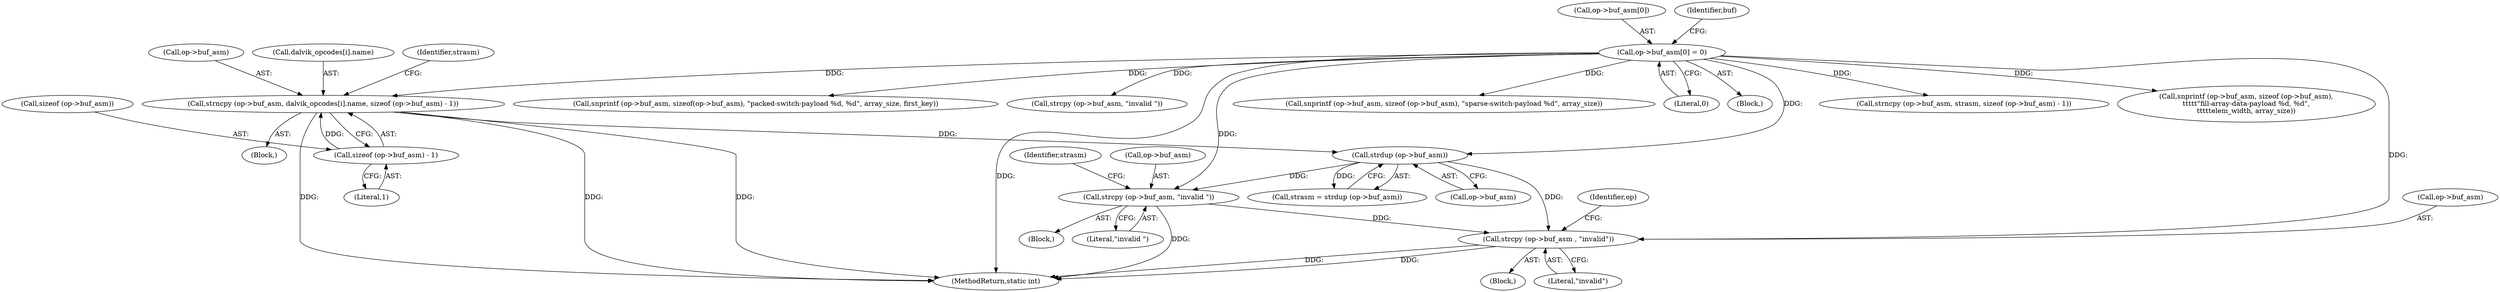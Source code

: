 digraph "0_radare2_f41e941341e44aa86edd4483c4487ec09a074257@API" {
"1002120" [label="(Call,strcpy (op->buf_asm, \"invalid \"))"];
"1000159" [label="(Call,op->buf_asm[0] = 0)"];
"1000377" [label="(Call,strdup (op->buf_asm))"];
"1000360" [label="(Call,strncpy (op->buf_asm, dalvik_opcodes[i].name, sizeof (op->buf_asm) - 1))"];
"1000369" [label="(Call,sizeof (op->buf_asm) - 1)"];
"1002161" [label="(Call,strcpy (op->buf_asm , \"invalid\"))"];
"1002202" [label="(MethodReturn,static int)"];
"1000160" [label="(Call,op->buf_asm[0])"];
"1000394" [label="(Block,)"];
"1000216" [label="(Call,snprintf (op->buf_asm, sizeof(op->buf_asm), \"packed-switch-payload %d, %d\", array_size, first_key))"];
"1000360" [label="(Call,strncpy (op->buf_asm, dalvik_opcodes[i].name, sizeof (op->buf_asm) - 1))"];
"1002121" [label="(Call,op->buf_asm)"];
"1002172" [label="(Call,strcpy (op->buf_asm, \"invalid \"))"];
"1002161" [label="(Call,strcpy (op->buf_asm , \"invalid\"))"];
"1000255" [label="(Call,snprintf (op->buf_asm, sizeof (op->buf_asm), \"sparse-switch-payload %d\", array_size))"];
"1002165" [label="(Literal,\"invalid\")"];
"1002162" [label="(Call,op->buf_asm)"];
"1000359" [label="(Block,)"];
"1002124" [label="(Literal,\"invalid \")"];
"1002126" [label="(Identifier,strasm)"];
"1000375" [label="(Call,strasm = strdup (op->buf_asm))"];
"1000169" [label="(Identifier,buf)"];
"1000131" [label="(Block,)"];
"1000378" [label="(Call,op->buf_asm)"];
"1000376" [label="(Identifier,strasm)"];
"1002136" [label="(Call,strncpy (op->buf_asm, strasm, sizeof (op->buf_asm) - 1))"];
"1000369" [label="(Call,sizeof (op->buf_asm) - 1)"];
"1000321" [label="(Call,snprintf (op->buf_asm, sizeof (op->buf_asm),\n\t\t\t\t\t\"fill-array-data-payload %d, %d\",\n\t\t\t\t\telem_width, array_size))"];
"1000159" [label="(Call,op->buf_asm[0] = 0)"];
"1000370" [label="(Call,sizeof (op->buf_asm))"];
"1000374" [label="(Literal,1)"];
"1000377" [label="(Call,strdup (op->buf_asm))"];
"1002160" [label="(Block,)"];
"1000361" [label="(Call,op->buf_asm)"];
"1000165" [label="(Literal,0)"];
"1002120" [label="(Call,strcpy (op->buf_asm, \"invalid \"))"];
"1000364" [label="(Call,dalvik_opcodes[i].name)"];
"1002187" [label="(Identifier,op)"];
"1002120" -> "1000394"  [label="AST: "];
"1002120" -> "1002124"  [label="CFG: "];
"1002121" -> "1002120"  [label="AST: "];
"1002124" -> "1002120"  [label="AST: "];
"1002126" -> "1002120"  [label="CFG: "];
"1002120" -> "1002202"  [label="DDG: "];
"1000159" -> "1002120"  [label="DDG: "];
"1000377" -> "1002120"  [label="DDG: "];
"1002120" -> "1002161"  [label="DDG: "];
"1000159" -> "1000131"  [label="AST: "];
"1000159" -> "1000165"  [label="CFG: "];
"1000160" -> "1000159"  [label="AST: "];
"1000165" -> "1000159"  [label="AST: "];
"1000169" -> "1000159"  [label="CFG: "];
"1000159" -> "1002202"  [label="DDG: "];
"1000159" -> "1000216"  [label="DDG: "];
"1000159" -> "1000255"  [label="DDG: "];
"1000159" -> "1000321"  [label="DDG: "];
"1000159" -> "1000360"  [label="DDG: "];
"1000159" -> "1000377"  [label="DDG: "];
"1000159" -> "1002136"  [label="DDG: "];
"1000159" -> "1002161"  [label="DDG: "];
"1000159" -> "1002172"  [label="DDG: "];
"1000377" -> "1000375"  [label="AST: "];
"1000377" -> "1000378"  [label="CFG: "];
"1000378" -> "1000377"  [label="AST: "];
"1000375" -> "1000377"  [label="CFG: "];
"1000377" -> "1000375"  [label="DDG: "];
"1000360" -> "1000377"  [label="DDG: "];
"1000377" -> "1002161"  [label="DDG: "];
"1000360" -> "1000359"  [label="AST: "];
"1000360" -> "1000369"  [label="CFG: "];
"1000361" -> "1000360"  [label="AST: "];
"1000364" -> "1000360"  [label="AST: "];
"1000369" -> "1000360"  [label="AST: "];
"1000376" -> "1000360"  [label="CFG: "];
"1000360" -> "1002202"  [label="DDG: "];
"1000360" -> "1002202"  [label="DDG: "];
"1000360" -> "1002202"  [label="DDG: "];
"1000369" -> "1000360"  [label="DDG: "];
"1000369" -> "1000374"  [label="CFG: "];
"1000370" -> "1000369"  [label="AST: "];
"1000374" -> "1000369"  [label="AST: "];
"1002161" -> "1002160"  [label="AST: "];
"1002161" -> "1002165"  [label="CFG: "];
"1002162" -> "1002161"  [label="AST: "];
"1002165" -> "1002161"  [label="AST: "];
"1002187" -> "1002161"  [label="CFG: "];
"1002161" -> "1002202"  [label="DDG: "];
"1002161" -> "1002202"  [label="DDG: "];
}
